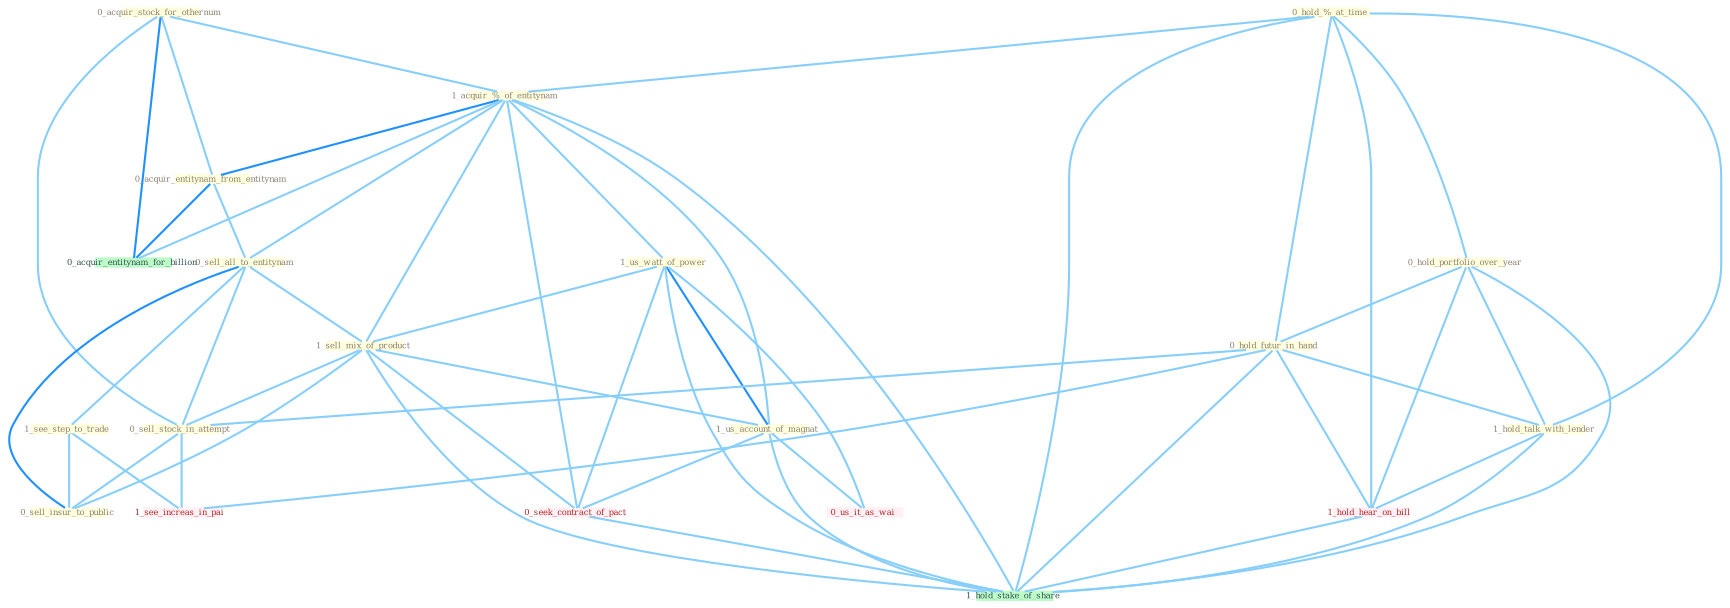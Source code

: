 Graph G{ 
    node
    [shape=polygon,style=filled,width=.5,height=.06,color="#BDFCC9",fixedsize=true,fontsize=4,
    fontcolor="#2f4f4f"];
    {node
    [color="#ffffe0", fontcolor="#8b7d6b"] "0_acquir_stock_for_othernum " "0_hold_%_at_time " "1_acquir_%_of_entitynam " "0_acquir_entitynam_from_entitynam " "1_us_watt_of_power " "0_sell_all_to_entitynam " "0_hold_portfolio_over_year " "1_see_step_to_trade " "1_sell_mix_of_product " "1_us_account_of_magnat " "0_hold_futur_in_hand " "1_hold_talk_with_lender " "0_sell_stock_in_attempt " "0_sell_insur_to_public "}
{node [color="#fff0f5", fontcolor="#b22222"] "0_seek_contract_of_pact " "0_us_it_as_wai " "1_see_increas_in_pai " "1_hold_hear_on_bill "}
edge [color="#B0E2FF"];

	"0_acquir_stock_for_othernum " -- "1_acquir_%_of_entitynam " [w="1", color="#87cefa" ];
	"0_acquir_stock_for_othernum " -- "0_acquir_entitynam_from_entitynam " [w="1", color="#87cefa" ];
	"0_acquir_stock_for_othernum " -- "0_sell_stock_in_attempt " [w="1", color="#87cefa" ];
	"0_acquir_stock_for_othernum " -- "0_acquir_entitynam_for_billion " [w="2", color="#1e90ff" , len=0.8];
	"0_hold_%_at_time " -- "1_acquir_%_of_entitynam " [w="1", color="#87cefa" ];
	"0_hold_%_at_time " -- "0_hold_portfolio_over_year " [w="1", color="#87cefa" ];
	"0_hold_%_at_time " -- "0_hold_futur_in_hand " [w="1", color="#87cefa" ];
	"0_hold_%_at_time " -- "1_hold_talk_with_lender " [w="1", color="#87cefa" ];
	"0_hold_%_at_time " -- "1_hold_hear_on_bill " [w="1", color="#87cefa" ];
	"0_hold_%_at_time " -- "1_hold_stake_of_share " [w="1", color="#87cefa" ];
	"1_acquir_%_of_entitynam " -- "0_acquir_entitynam_from_entitynam " [w="2", color="#1e90ff" , len=0.8];
	"1_acquir_%_of_entitynam " -- "1_us_watt_of_power " [w="1", color="#87cefa" ];
	"1_acquir_%_of_entitynam " -- "0_sell_all_to_entitynam " [w="1", color="#87cefa" ];
	"1_acquir_%_of_entitynam " -- "1_sell_mix_of_product " [w="1", color="#87cefa" ];
	"1_acquir_%_of_entitynam " -- "1_us_account_of_magnat " [w="1", color="#87cefa" ];
	"1_acquir_%_of_entitynam " -- "0_seek_contract_of_pact " [w="1", color="#87cefa" ];
	"1_acquir_%_of_entitynam " -- "0_acquir_entitynam_for_billion " [w="1", color="#87cefa" ];
	"1_acquir_%_of_entitynam " -- "1_hold_stake_of_share " [w="1", color="#87cefa" ];
	"0_acquir_entitynam_from_entitynam " -- "0_sell_all_to_entitynam " [w="1", color="#87cefa" ];
	"0_acquir_entitynam_from_entitynam " -- "0_acquir_entitynam_for_billion " [w="2", color="#1e90ff" , len=0.8];
	"1_us_watt_of_power " -- "1_sell_mix_of_product " [w="1", color="#87cefa" ];
	"1_us_watt_of_power " -- "1_us_account_of_magnat " [w="2", color="#1e90ff" , len=0.8];
	"1_us_watt_of_power " -- "0_seek_contract_of_pact " [w="1", color="#87cefa" ];
	"1_us_watt_of_power " -- "0_us_it_as_wai " [w="1", color="#87cefa" ];
	"1_us_watt_of_power " -- "1_hold_stake_of_share " [w="1", color="#87cefa" ];
	"0_sell_all_to_entitynam " -- "1_see_step_to_trade " [w="1", color="#87cefa" ];
	"0_sell_all_to_entitynam " -- "1_sell_mix_of_product " [w="1", color="#87cefa" ];
	"0_sell_all_to_entitynam " -- "0_sell_stock_in_attempt " [w="1", color="#87cefa" ];
	"0_sell_all_to_entitynam " -- "0_sell_insur_to_public " [w="2", color="#1e90ff" , len=0.8];
	"0_hold_portfolio_over_year " -- "0_hold_futur_in_hand " [w="1", color="#87cefa" ];
	"0_hold_portfolio_over_year " -- "1_hold_talk_with_lender " [w="1", color="#87cefa" ];
	"0_hold_portfolio_over_year " -- "1_hold_hear_on_bill " [w="1", color="#87cefa" ];
	"0_hold_portfolio_over_year " -- "1_hold_stake_of_share " [w="1", color="#87cefa" ];
	"1_see_step_to_trade " -- "0_sell_insur_to_public " [w="1", color="#87cefa" ];
	"1_see_step_to_trade " -- "1_see_increas_in_pai " [w="1", color="#87cefa" ];
	"1_sell_mix_of_product " -- "1_us_account_of_magnat " [w="1", color="#87cefa" ];
	"1_sell_mix_of_product " -- "0_sell_stock_in_attempt " [w="1", color="#87cefa" ];
	"1_sell_mix_of_product " -- "0_sell_insur_to_public " [w="1", color="#87cefa" ];
	"1_sell_mix_of_product " -- "0_seek_contract_of_pact " [w="1", color="#87cefa" ];
	"1_sell_mix_of_product " -- "1_hold_stake_of_share " [w="1", color="#87cefa" ];
	"1_us_account_of_magnat " -- "0_seek_contract_of_pact " [w="1", color="#87cefa" ];
	"1_us_account_of_magnat " -- "0_us_it_as_wai " [w="1", color="#87cefa" ];
	"1_us_account_of_magnat " -- "1_hold_stake_of_share " [w="1", color="#87cefa" ];
	"0_hold_futur_in_hand " -- "1_hold_talk_with_lender " [w="1", color="#87cefa" ];
	"0_hold_futur_in_hand " -- "0_sell_stock_in_attempt " [w="1", color="#87cefa" ];
	"0_hold_futur_in_hand " -- "1_see_increas_in_pai " [w="1", color="#87cefa" ];
	"0_hold_futur_in_hand " -- "1_hold_hear_on_bill " [w="1", color="#87cefa" ];
	"0_hold_futur_in_hand " -- "1_hold_stake_of_share " [w="1", color="#87cefa" ];
	"1_hold_talk_with_lender " -- "1_hold_hear_on_bill " [w="1", color="#87cefa" ];
	"1_hold_talk_with_lender " -- "1_hold_stake_of_share " [w="1", color="#87cefa" ];
	"0_sell_stock_in_attempt " -- "0_sell_insur_to_public " [w="1", color="#87cefa" ];
	"0_sell_stock_in_attempt " -- "1_see_increas_in_pai " [w="1", color="#87cefa" ];
	"0_seek_contract_of_pact " -- "1_hold_stake_of_share " [w="1", color="#87cefa" ];
	"1_hold_hear_on_bill " -- "1_hold_stake_of_share " [w="1", color="#87cefa" ];
}